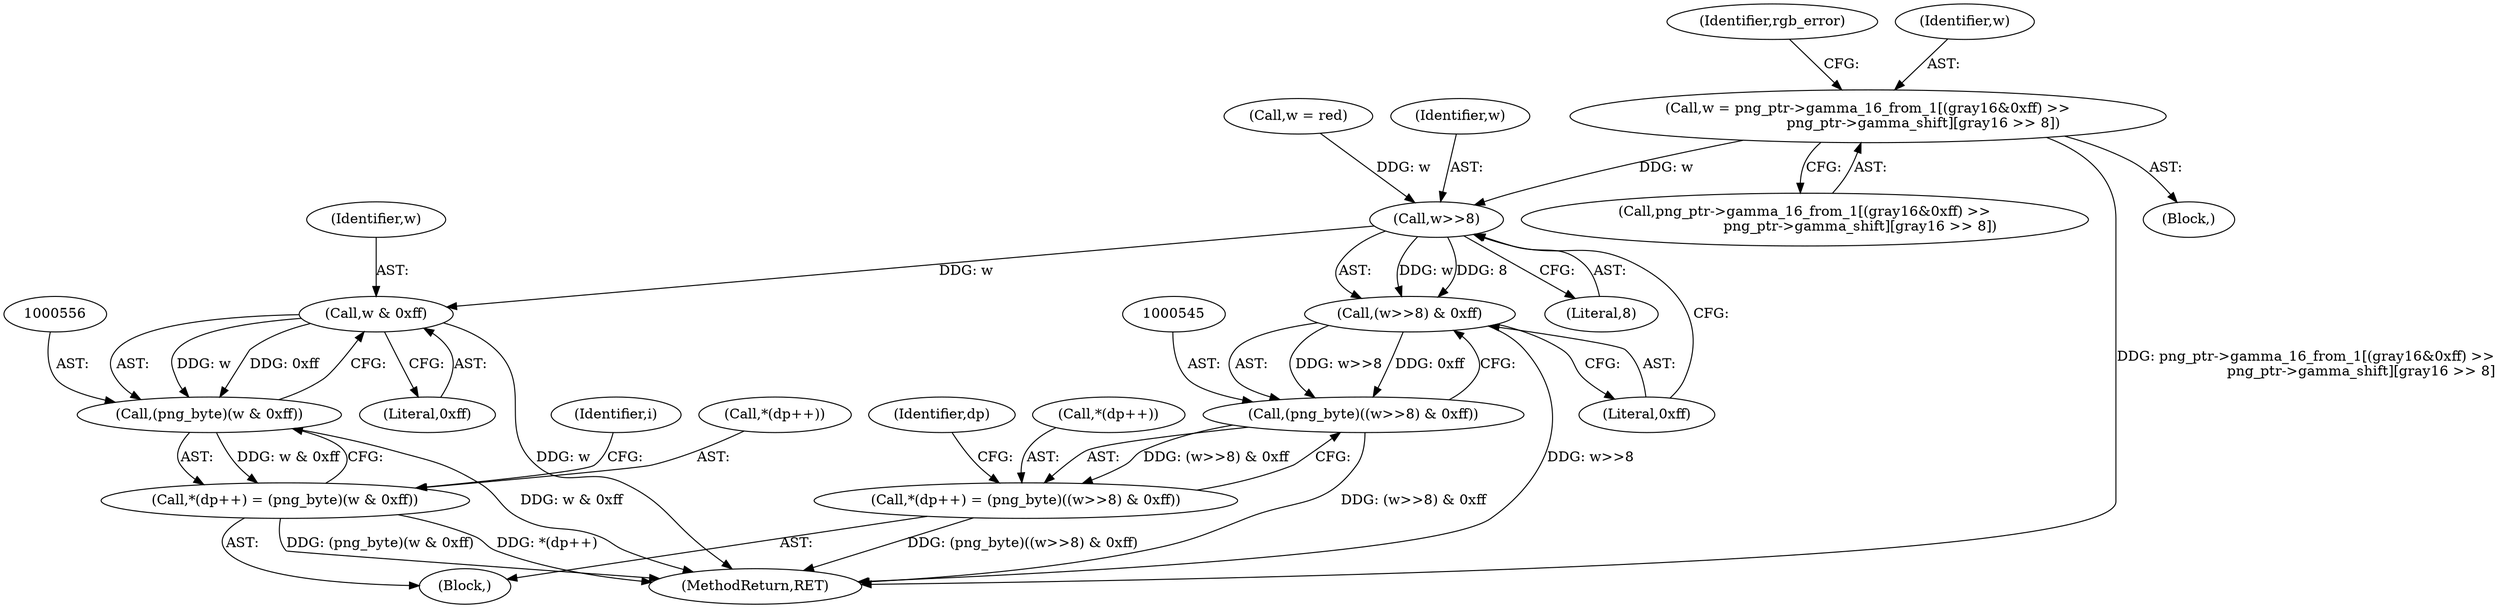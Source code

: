 digraph "0_Chrome_7f3d85b096f66870a15b37c2f40b219b2e292693_9@array" {
"1000520" [label="(Call,w = png_ptr->gamma_16_from_1[(gray16&0xff) >>\n                         png_ptr->gamma_shift][gray16 >> 8])"];
"1000547" [label="(Call,w>>8)"];
"1000546" [label="(Call,(w>>8) & 0xff)"];
"1000544" [label="(Call,(png_byte)((w>>8) & 0xff))"];
"1000540" [label="(Call,*(dp++) = (png_byte)((w>>8) & 0xff))"];
"1000557" [label="(Call,w & 0xff)"];
"1000555" [label="(Call,(png_byte)(w & 0xff))"];
"1000551" [label="(Call,*(dp++) = (png_byte)(w & 0xff))"];
"1000370" [label="(Identifier,i)"];
"1000559" [label="(Literal,0xff)"];
"1000522" [label="(Call,png_ptr->gamma_16_from_1[(gray16&0xff) >>\n                         png_ptr->gamma_shift][gray16 >> 8])"];
"1000552" [label="(Call,*(dp++))"];
"1000540" [label="(Call,*(dp++) = (png_byte)((w>>8) & 0xff))"];
"1000371" [label="(Block,)"];
"1000443" [label="(Call,w = red)"];
"1000520" [label="(Call,w = png_ptr->gamma_16_from_1[(gray16&0xff) >>\n                         png_ptr->gamma_shift][gray16 >> 8])"];
"1000546" [label="(Call,(w>>8) & 0xff)"];
"1000538" [label="(Identifier,rgb_error)"];
"1000548" [label="(Identifier,w)"];
"1000557" [label="(Call,w & 0xff)"];
"1000554" [label="(Identifier,dp)"];
"1000544" [label="(Call,(png_byte)((w>>8) & 0xff))"];
"1000541" [label="(Call,*(dp++))"];
"1000549" [label="(Literal,8)"];
"1000551" [label="(Call,*(dp++) = (png_byte)(w & 0xff))"];
"1001285" [label="(MethodReturn,RET)"];
"1000547" [label="(Call,w>>8)"];
"1000550" [label="(Literal,0xff)"];
"1000447" [label="(Block,)"];
"1000558" [label="(Identifier,w)"];
"1000521" [label="(Identifier,w)"];
"1000555" [label="(Call,(png_byte)(w & 0xff))"];
"1000520" -> "1000447"  [label="AST: "];
"1000520" -> "1000522"  [label="CFG: "];
"1000521" -> "1000520"  [label="AST: "];
"1000522" -> "1000520"  [label="AST: "];
"1000538" -> "1000520"  [label="CFG: "];
"1000520" -> "1001285"  [label="DDG: png_ptr->gamma_16_from_1[(gray16&0xff) >>\n                         png_ptr->gamma_shift][gray16 >> 8]"];
"1000520" -> "1000547"  [label="DDG: w"];
"1000547" -> "1000546"  [label="AST: "];
"1000547" -> "1000549"  [label="CFG: "];
"1000548" -> "1000547"  [label="AST: "];
"1000549" -> "1000547"  [label="AST: "];
"1000550" -> "1000547"  [label="CFG: "];
"1000547" -> "1000546"  [label="DDG: w"];
"1000547" -> "1000546"  [label="DDG: 8"];
"1000443" -> "1000547"  [label="DDG: w"];
"1000547" -> "1000557"  [label="DDG: w"];
"1000546" -> "1000544"  [label="AST: "];
"1000546" -> "1000550"  [label="CFG: "];
"1000550" -> "1000546"  [label="AST: "];
"1000544" -> "1000546"  [label="CFG: "];
"1000546" -> "1001285"  [label="DDG: w>>8"];
"1000546" -> "1000544"  [label="DDG: w>>8"];
"1000546" -> "1000544"  [label="DDG: 0xff"];
"1000544" -> "1000540"  [label="AST: "];
"1000545" -> "1000544"  [label="AST: "];
"1000540" -> "1000544"  [label="CFG: "];
"1000544" -> "1001285"  [label="DDG: (w>>8) & 0xff"];
"1000544" -> "1000540"  [label="DDG: (w>>8) & 0xff"];
"1000540" -> "1000371"  [label="AST: "];
"1000541" -> "1000540"  [label="AST: "];
"1000554" -> "1000540"  [label="CFG: "];
"1000540" -> "1001285"  [label="DDG: (png_byte)((w>>8) & 0xff)"];
"1000557" -> "1000555"  [label="AST: "];
"1000557" -> "1000559"  [label="CFG: "];
"1000558" -> "1000557"  [label="AST: "];
"1000559" -> "1000557"  [label="AST: "];
"1000555" -> "1000557"  [label="CFG: "];
"1000557" -> "1001285"  [label="DDG: w"];
"1000557" -> "1000555"  [label="DDG: w"];
"1000557" -> "1000555"  [label="DDG: 0xff"];
"1000555" -> "1000551"  [label="AST: "];
"1000556" -> "1000555"  [label="AST: "];
"1000551" -> "1000555"  [label="CFG: "];
"1000555" -> "1001285"  [label="DDG: w & 0xff"];
"1000555" -> "1000551"  [label="DDG: w & 0xff"];
"1000551" -> "1000371"  [label="AST: "];
"1000552" -> "1000551"  [label="AST: "];
"1000370" -> "1000551"  [label="CFG: "];
"1000551" -> "1001285"  [label="DDG: (png_byte)(w & 0xff)"];
"1000551" -> "1001285"  [label="DDG: *(dp++)"];
}
